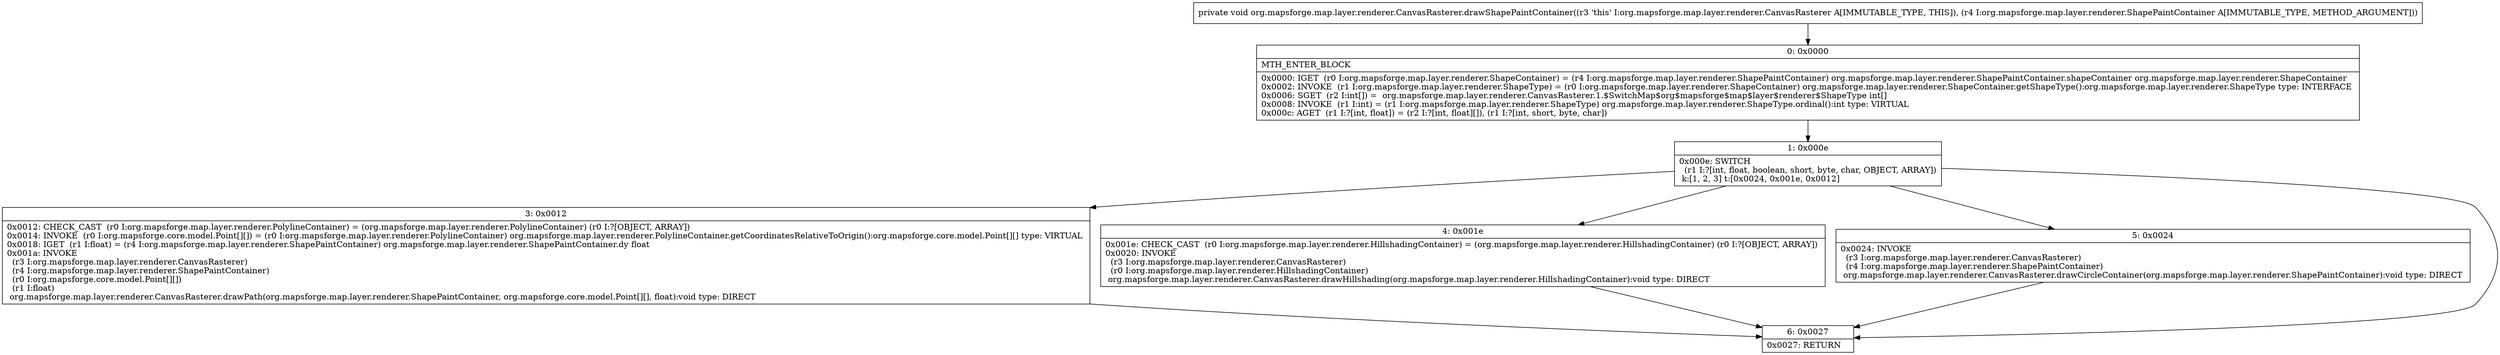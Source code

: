 digraph "CFG fororg.mapsforge.map.layer.renderer.CanvasRasterer.drawShapePaintContainer(Lorg\/mapsforge\/map\/layer\/renderer\/ShapePaintContainer;)V" {
Node_0 [shape=record,label="{0\:\ 0x0000|MTH_ENTER_BLOCK\l|0x0000: IGET  (r0 I:org.mapsforge.map.layer.renderer.ShapeContainer) = (r4 I:org.mapsforge.map.layer.renderer.ShapePaintContainer) org.mapsforge.map.layer.renderer.ShapePaintContainer.shapeContainer org.mapsforge.map.layer.renderer.ShapeContainer \l0x0002: INVOKE  (r1 I:org.mapsforge.map.layer.renderer.ShapeType) = (r0 I:org.mapsforge.map.layer.renderer.ShapeContainer) org.mapsforge.map.layer.renderer.ShapeContainer.getShapeType():org.mapsforge.map.layer.renderer.ShapeType type: INTERFACE \l0x0006: SGET  (r2 I:int[]) =  org.mapsforge.map.layer.renderer.CanvasRasterer.1.$SwitchMap$org$mapsforge$map$layer$renderer$ShapeType int[] \l0x0008: INVOKE  (r1 I:int) = (r1 I:org.mapsforge.map.layer.renderer.ShapeType) org.mapsforge.map.layer.renderer.ShapeType.ordinal():int type: VIRTUAL \l0x000c: AGET  (r1 I:?[int, float]) = (r2 I:?[int, float][]), (r1 I:?[int, short, byte, char]) \l}"];
Node_1 [shape=record,label="{1\:\ 0x000e|0x000e: SWITCH  \l  (r1 I:?[int, float, boolean, short, byte, char, OBJECT, ARRAY])\l k:[1, 2, 3] t:[0x0024, 0x001e, 0x0012] \l}"];
Node_3 [shape=record,label="{3\:\ 0x0012|0x0012: CHECK_CAST  (r0 I:org.mapsforge.map.layer.renderer.PolylineContainer) = (org.mapsforge.map.layer.renderer.PolylineContainer) (r0 I:?[OBJECT, ARRAY]) \l0x0014: INVOKE  (r0 I:org.mapsforge.core.model.Point[][]) = (r0 I:org.mapsforge.map.layer.renderer.PolylineContainer) org.mapsforge.map.layer.renderer.PolylineContainer.getCoordinatesRelativeToOrigin():org.mapsforge.core.model.Point[][] type: VIRTUAL \l0x0018: IGET  (r1 I:float) = (r4 I:org.mapsforge.map.layer.renderer.ShapePaintContainer) org.mapsforge.map.layer.renderer.ShapePaintContainer.dy float \l0x001a: INVOKE  \l  (r3 I:org.mapsforge.map.layer.renderer.CanvasRasterer)\l  (r4 I:org.mapsforge.map.layer.renderer.ShapePaintContainer)\l  (r0 I:org.mapsforge.core.model.Point[][])\l  (r1 I:float)\l org.mapsforge.map.layer.renderer.CanvasRasterer.drawPath(org.mapsforge.map.layer.renderer.ShapePaintContainer, org.mapsforge.core.model.Point[][], float):void type: DIRECT \l}"];
Node_4 [shape=record,label="{4\:\ 0x001e|0x001e: CHECK_CAST  (r0 I:org.mapsforge.map.layer.renderer.HillshadingContainer) = (org.mapsforge.map.layer.renderer.HillshadingContainer) (r0 I:?[OBJECT, ARRAY]) \l0x0020: INVOKE  \l  (r3 I:org.mapsforge.map.layer.renderer.CanvasRasterer)\l  (r0 I:org.mapsforge.map.layer.renderer.HillshadingContainer)\l org.mapsforge.map.layer.renderer.CanvasRasterer.drawHillshading(org.mapsforge.map.layer.renderer.HillshadingContainer):void type: DIRECT \l}"];
Node_5 [shape=record,label="{5\:\ 0x0024|0x0024: INVOKE  \l  (r3 I:org.mapsforge.map.layer.renderer.CanvasRasterer)\l  (r4 I:org.mapsforge.map.layer.renderer.ShapePaintContainer)\l org.mapsforge.map.layer.renderer.CanvasRasterer.drawCircleContainer(org.mapsforge.map.layer.renderer.ShapePaintContainer):void type: DIRECT \l}"];
Node_6 [shape=record,label="{6\:\ 0x0027|0x0027: RETURN   \l}"];
MethodNode[shape=record,label="{private void org.mapsforge.map.layer.renderer.CanvasRasterer.drawShapePaintContainer((r3 'this' I:org.mapsforge.map.layer.renderer.CanvasRasterer A[IMMUTABLE_TYPE, THIS]), (r4 I:org.mapsforge.map.layer.renderer.ShapePaintContainer A[IMMUTABLE_TYPE, METHOD_ARGUMENT])) }"];
MethodNode -> Node_0;
Node_0 -> Node_1;
Node_1 -> Node_3;
Node_1 -> Node_4;
Node_1 -> Node_5;
Node_1 -> Node_6;
Node_3 -> Node_6;
Node_4 -> Node_6;
Node_5 -> Node_6;
}

